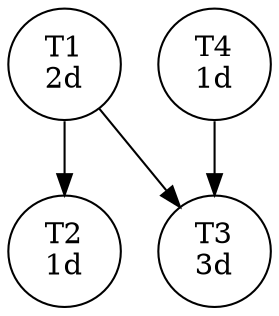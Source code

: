 digraph {
  T1 [label="T1\n2d"];
  T2 [label="T2\n1d"];
  T3 [label="T3\n3d"];
  T4 [label="T4\n1d"];
  T1 -> {T2 T3};
  T4 -> T3;
}
